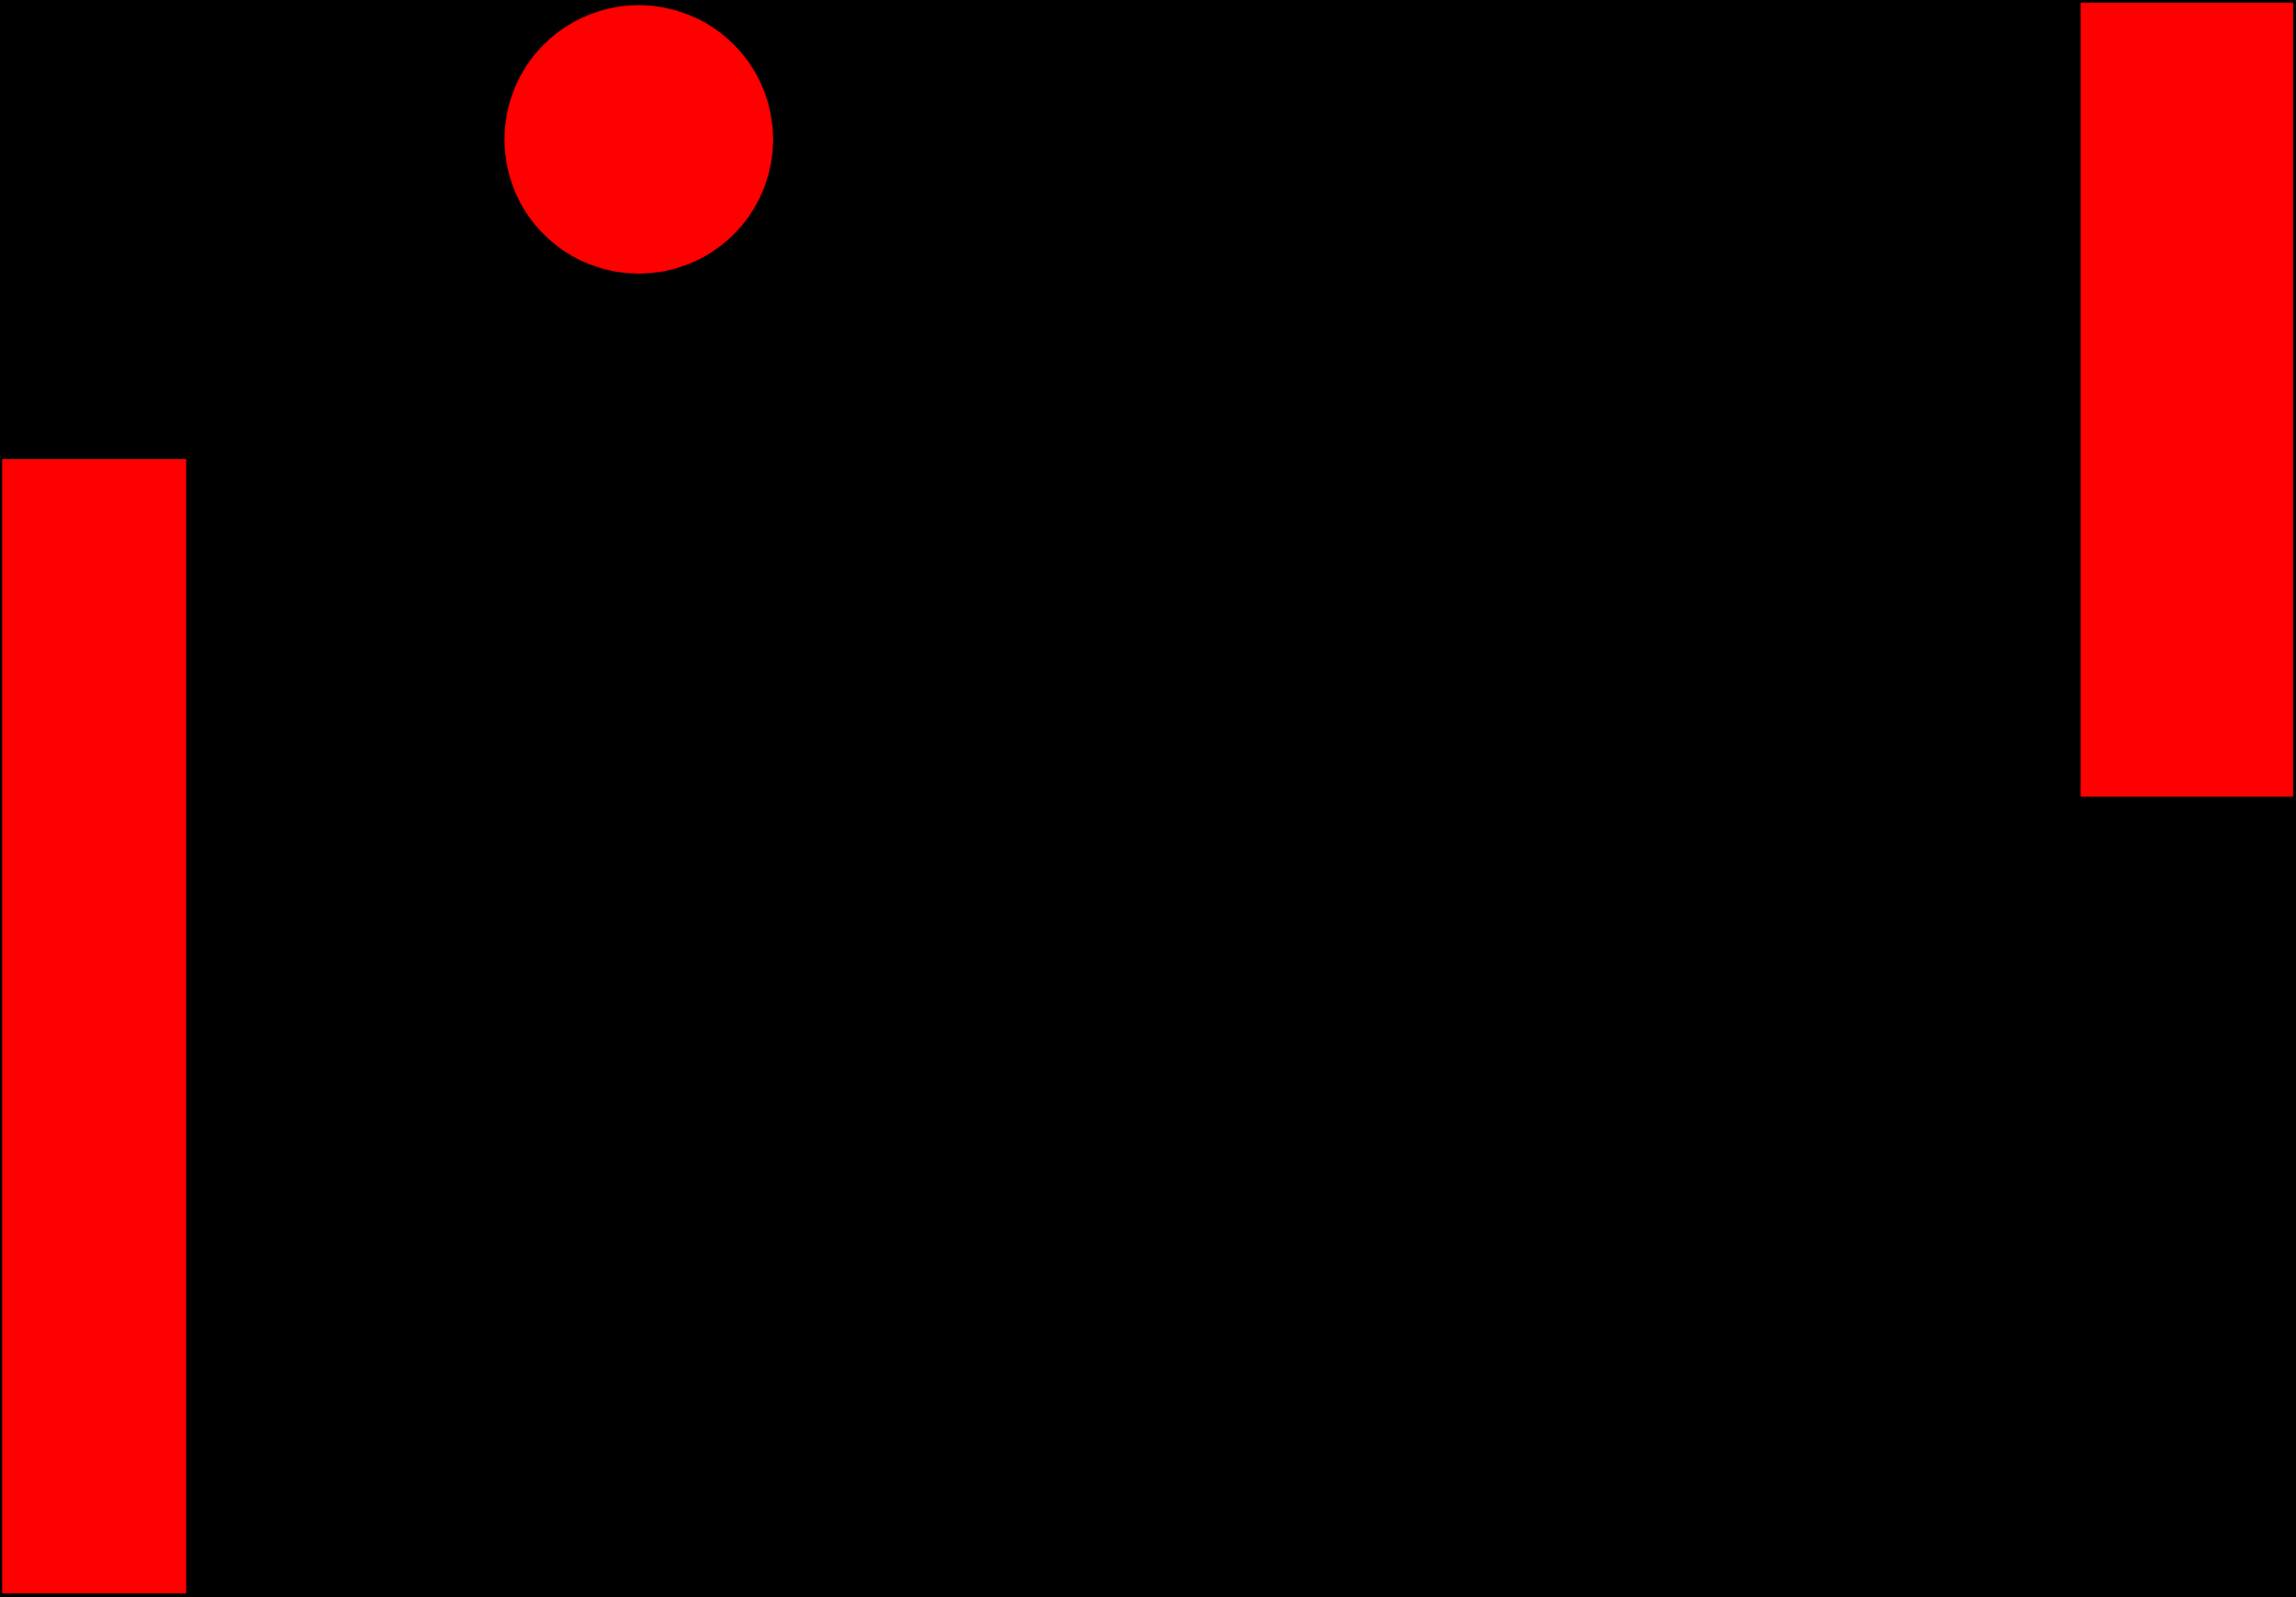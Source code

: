 <mxfile version="24.8.6">
  <diagram name="Page-1" id="-5a_yTGB8BfFHetPTBox">
    <mxGraphModel dx="3700" dy="2105" grid="0" gridSize="10" guides="1" tooltips="1" connect="1" arrows="1" fold="1" page="1" pageScale="1" pageWidth="1654" pageHeight="1169" background="#000000" math="0" shadow="0">
      <root>
        <mxCell id="0" />
        <mxCell id="1" parent="0" />
        <mxCell id="PgtVWtilIE-5q3GnIlGc-1" value="" style="rounded=0;whiteSpace=wrap;html=1;rotation=-90;fillColor=#ff0000;" parent="1" vertex="1">
          <mxGeometry x="-273.5" y="660.5" width="778" height="127" as="geometry" />
        </mxCell>
        <mxCell id="PgtVWtilIE-5q3GnIlGc-2" value="" style="ellipse;whiteSpace=wrap;html=1;aspect=fixed;fillColor=#ff0000;strokeColor=#ff0000;" parent="1" vertex="1">
          <mxGeometry x="397" y="25" width="183" height="183" as="geometry" />
        </mxCell>
        <mxCell id="bAGUh_GjZapJnkl1ijTH-1" value="" style="rounded=0;whiteSpace=wrap;html=1;rotation=-90;fillColor=#ff0000;" vertex="1" parent="1">
          <mxGeometry x="1276.31" y="221.56" width="544.88" height="146.5" as="geometry" />
        </mxCell>
      </root>
    </mxGraphModel>
  </diagram>
</mxfile>
